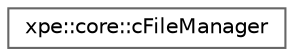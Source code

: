 digraph "Graphical Class Hierarchy"
{
 // LATEX_PDF_SIZE
  bgcolor="transparent";
  edge [fontname=Helvetica,fontsize=10,labelfontname=Helvetica,labelfontsize=10];
  node [fontname=Helvetica,fontsize=10,shape=box,height=0.2,width=0.4];
  rankdir="LR";
  Node0 [id="Node000000",label="xpe::core::cFileManager",height=0.2,width=0.4,color="grey40", fillcolor="white", style="filled",URL="$classxpe_1_1core_1_1c_file_manager.html",tooltip=" "];
}
